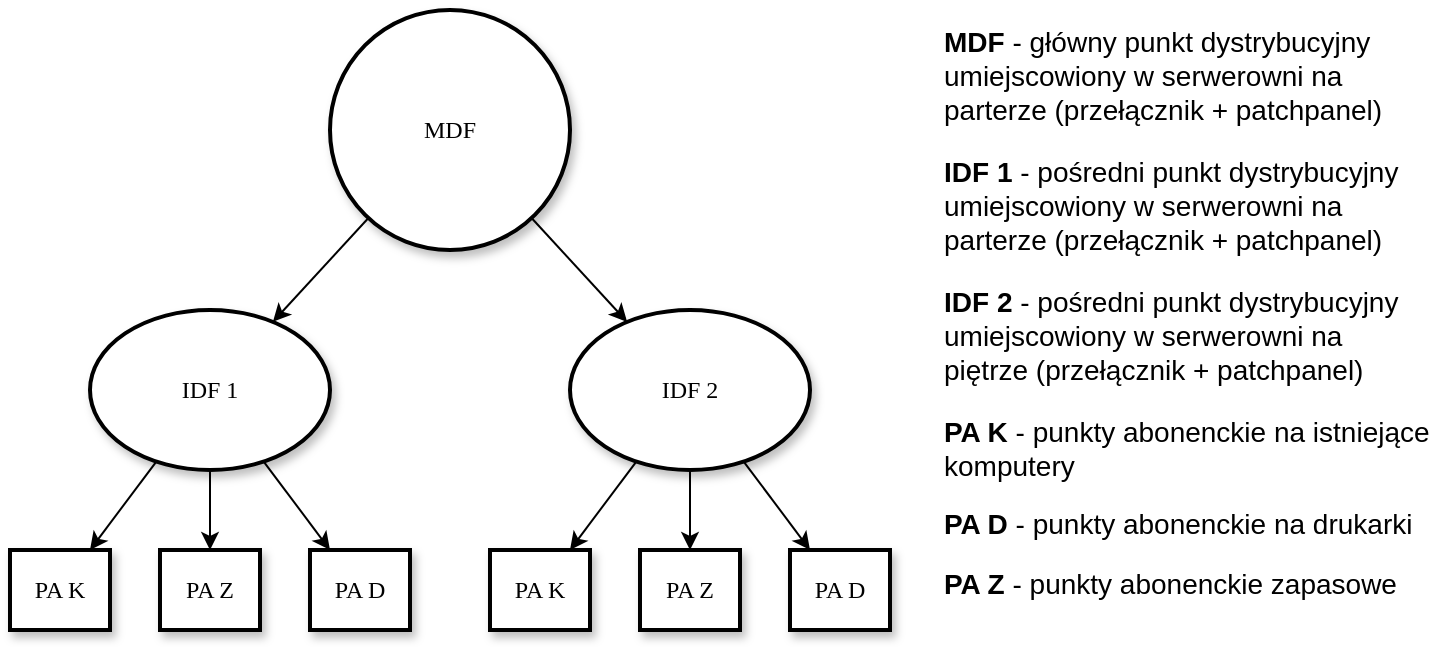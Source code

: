 <mxfile version="26.0.8">
  <diagram name="Page-1" id="ad52d381-51e7-2e0d-a935-2d0ddd2fd229">
    <mxGraphModel dx="2682" dy="750" grid="1" gridSize="10" guides="1" tooltips="1" connect="1" arrows="1" fold="1" page="1" pageScale="1" pageWidth="1100" pageHeight="850" background="none" math="0" shadow="0">
      <root>
        <mxCell id="0" />
        <mxCell id="1" parent="0" />
        <mxCell id="GzppEULCzXmEJpfFBmxU-16" style="rounded=0;orthogonalLoop=1;jettySize=auto;html=1;" parent="1" source="GzppEULCzXmEJpfFBmxU-1" target="GzppEULCzXmEJpfFBmxU-11" edge="1">
          <mxGeometry relative="1" as="geometry" />
        </mxCell>
        <mxCell id="GzppEULCzXmEJpfFBmxU-17" style="rounded=0;orthogonalLoop=1;jettySize=auto;html=1;" parent="1" source="GzppEULCzXmEJpfFBmxU-1" target="GzppEULCzXmEJpfFBmxU-10" edge="1">
          <mxGeometry relative="1" as="geometry" />
        </mxCell>
        <mxCell id="fDCopVuevZ0r1GBepl3w-3" style="edgeStyle=orthogonalEdgeStyle;rounded=0;orthogonalLoop=1;jettySize=auto;html=1;" edge="1" parent="1" source="GzppEULCzXmEJpfFBmxU-1" target="fDCopVuevZ0r1GBepl3w-2">
          <mxGeometry relative="1" as="geometry" />
        </mxCell>
        <mxCell id="GzppEULCzXmEJpfFBmxU-1" value="IDF 2" style="ellipse;whiteSpace=wrap;html=1;rounded=1;shadow=1;comic=0;labelBackgroundColor=none;strokeWidth=2;fontFamily=Verdana;fontSize=12;align=center;" parent="1" vertex="1">
          <mxGeometry x="-460" y="200" width="120" height="80" as="geometry" />
        </mxCell>
        <mxCell id="GzppEULCzXmEJpfFBmxU-12" style="rounded=0;orthogonalLoop=1;jettySize=auto;html=1;" parent="1" source="GzppEULCzXmEJpfFBmxU-2" target="GzppEULCzXmEJpfFBmxU-1" edge="1">
          <mxGeometry relative="1" as="geometry" />
        </mxCell>
        <mxCell id="GzppEULCzXmEJpfFBmxU-13" style="rounded=0;orthogonalLoop=1;jettySize=auto;html=1;" parent="1" source="GzppEULCzXmEJpfFBmxU-2" target="GzppEULCzXmEJpfFBmxU-3" edge="1">
          <mxGeometry relative="1" as="geometry" />
        </mxCell>
        <mxCell id="GzppEULCzXmEJpfFBmxU-2" value="MDF" style="ellipse;whiteSpace=wrap;html=1;rounded=1;shadow=1;comic=0;labelBackgroundColor=none;strokeWidth=2;fontFamily=Verdana;fontSize=12;align=center;" parent="1" vertex="1">
          <mxGeometry x="-580" y="50" width="120" height="120" as="geometry" />
        </mxCell>
        <mxCell id="GzppEULCzXmEJpfFBmxU-14" style="rounded=0;orthogonalLoop=1;jettySize=auto;html=1;" parent="1" source="GzppEULCzXmEJpfFBmxU-3" target="GzppEULCzXmEJpfFBmxU-4" edge="1">
          <mxGeometry relative="1" as="geometry" />
        </mxCell>
        <mxCell id="GzppEULCzXmEJpfFBmxU-15" style="rounded=0;orthogonalLoop=1;jettySize=auto;html=1;" parent="1" source="GzppEULCzXmEJpfFBmxU-3" target="GzppEULCzXmEJpfFBmxU-9" edge="1">
          <mxGeometry relative="1" as="geometry" />
        </mxCell>
        <mxCell id="fDCopVuevZ0r1GBepl3w-4" style="edgeStyle=orthogonalEdgeStyle;rounded=0;orthogonalLoop=1;jettySize=auto;html=1;" edge="1" parent="1" source="GzppEULCzXmEJpfFBmxU-3" target="fDCopVuevZ0r1GBepl3w-1">
          <mxGeometry relative="1" as="geometry" />
        </mxCell>
        <mxCell id="GzppEULCzXmEJpfFBmxU-3" value="IDF 1" style="ellipse;whiteSpace=wrap;html=1;rounded=1;shadow=1;comic=0;labelBackgroundColor=none;strokeWidth=2;fontFamily=Verdana;fontSize=12;align=center;" parent="1" vertex="1">
          <mxGeometry x="-700" y="200" width="120" height="80" as="geometry" />
        </mxCell>
        <mxCell id="GzppEULCzXmEJpfFBmxU-4" value="PA K" style="whiteSpace=wrap;html=1;rounded=1;shadow=1;comic=0;labelBackgroundColor=none;strokeWidth=2;fontFamily=Verdana;fontSize=12;align=center;arcSize=0;" parent="1" vertex="1">
          <mxGeometry x="-740" y="320" width="50" height="40" as="geometry" />
        </mxCell>
        <mxCell id="GzppEULCzXmEJpfFBmxU-9" value="PA D" style="whiteSpace=wrap;html=1;rounded=1;shadow=1;comic=0;labelBackgroundColor=none;strokeWidth=2;fontFamily=Verdana;fontSize=12;align=center;arcSize=0;" parent="1" vertex="1">
          <mxGeometry x="-590" y="320" width="50" height="40" as="geometry" />
        </mxCell>
        <mxCell id="GzppEULCzXmEJpfFBmxU-10" value="PA K" style="whiteSpace=wrap;html=1;rounded=1;shadow=1;comic=0;labelBackgroundColor=none;strokeWidth=2;fontFamily=Verdana;fontSize=12;align=center;arcSize=0;" parent="1" vertex="1">
          <mxGeometry x="-500" y="320" width="50" height="40" as="geometry" />
        </mxCell>
        <mxCell id="GzppEULCzXmEJpfFBmxU-11" value="PA D" style="whiteSpace=wrap;html=1;rounded=1;shadow=1;comic=0;labelBackgroundColor=none;strokeWidth=2;fontFamily=Verdana;fontSize=12;align=center;arcSize=0;" parent="1" vertex="1">
          <mxGeometry x="-350" y="320" width="50" height="40" as="geometry" />
        </mxCell>
        <mxCell id="GzppEULCzXmEJpfFBmxU-18" value="" style="shape=table;startSize=0;container=1;collapsible=0;childLayout=tableLayout;fontSize=11;fillColor=none;strokeColor=none;" parent="1" vertex="1">
          <mxGeometry x="-280" y="50" width="250" height="302.0" as="geometry" />
        </mxCell>
        <mxCell id="GzppEULCzXmEJpfFBmxU-19" value="" style="shape=tableRow;horizontal=0;startSize=0;swimlaneHead=0;swimlaneBody=0;strokeColor=inherit;top=0;left=0;bottom=0;right=0;collapsible=0;dropTarget=0;fillColor=none;points=[[0,0.5],[1,0.5]];portConstraint=eastwest;fontSize=16;" parent="GzppEULCzXmEJpfFBmxU-18" vertex="1">
          <mxGeometry width="250" height="65" as="geometry" />
        </mxCell>
        <mxCell id="GzppEULCzXmEJpfFBmxU-20" value="&lt;font style=&quot;font-size: 14px;&quot;&gt;&lt;b&gt;MDF&lt;/b&gt; - główny punkt dystrybucyjny umiejscowiony w serwerowni na parterze (przełącznik + patchpanel)&lt;/font&gt;" style="shape=partialRectangle;html=1;whiteSpace=wrap;connectable=0;strokeColor=inherit;overflow=hidden;fillColor=none;top=0;left=0;bottom=0;right=0;pointerEvents=1;fontSize=12;align=left;spacingLeft=5;" parent="GzppEULCzXmEJpfFBmxU-19" vertex="1">
          <mxGeometry width="250" height="65" as="geometry">
            <mxRectangle width="250" height="65" as="alternateBounds" />
          </mxGeometry>
        </mxCell>
        <mxCell id="GzppEULCzXmEJpfFBmxU-21" value="" style="shape=tableRow;horizontal=0;startSize=0;swimlaneHead=0;swimlaneBody=0;strokeColor=inherit;top=0;left=0;bottom=0;right=0;collapsible=0;dropTarget=0;fillColor=none;points=[[0,0.5],[1,0.5]];portConstraint=eastwest;fontSize=16;" parent="GzppEULCzXmEJpfFBmxU-18" vertex="1">
          <mxGeometry y="65" width="250" height="65" as="geometry" />
        </mxCell>
        <mxCell id="GzppEULCzXmEJpfFBmxU-22" value="&lt;font style=&quot;font-size: 14px;&quot;&gt;&lt;b&gt;IDF 1&lt;/b&gt; - pośredni punkt dystrybucyjny umiejscowiony w serwerowni na parterze (przełącznik + patchpanel)&lt;br&gt;&lt;/font&gt;" style="shape=partialRectangle;html=1;whiteSpace=wrap;connectable=0;strokeColor=inherit;overflow=hidden;fillColor=none;top=0;left=0;bottom=0;right=0;pointerEvents=1;fontSize=12;align=left;spacingLeft=5;" parent="GzppEULCzXmEJpfFBmxU-21" vertex="1">
          <mxGeometry width="250" height="65" as="geometry">
            <mxRectangle width="250" height="65" as="alternateBounds" />
          </mxGeometry>
        </mxCell>
        <mxCell id="GzppEULCzXmEJpfFBmxU-23" value="" style="shape=tableRow;horizontal=0;startSize=0;swimlaneHead=0;swimlaneBody=0;strokeColor=inherit;top=0;left=0;bottom=0;right=0;collapsible=0;dropTarget=0;fillColor=none;points=[[0,0.5],[1,0.5]];portConstraint=eastwest;fontSize=16;" parent="GzppEULCzXmEJpfFBmxU-18" vertex="1">
          <mxGeometry y="130" width="250" height="65" as="geometry" />
        </mxCell>
        <mxCell id="GzppEULCzXmEJpfFBmxU-24" value="&lt;font style=&quot;font-size: 14px;&quot;&gt;&lt;b&gt;IDF 2&lt;/b&gt; - pośredni punkt dystrybucyjny umiejscowiony w serwerowni na piętrze (przełącznik + patchpanel)&lt;br&gt;&lt;/font&gt;" style="shape=partialRectangle;html=1;whiteSpace=wrap;connectable=0;strokeColor=inherit;overflow=hidden;fillColor=none;top=0;left=0;bottom=0;right=0;pointerEvents=1;fontSize=12;align=left;spacingLeft=5;" parent="GzppEULCzXmEJpfFBmxU-23" vertex="1">
          <mxGeometry width="250" height="65" as="geometry">
            <mxRectangle width="250" height="65" as="alternateBounds" />
          </mxGeometry>
        </mxCell>
        <mxCell id="GzppEULCzXmEJpfFBmxU-25" style="shape=tableRow;horizontal=0;startSize=0;swimlaneHead=0;swimlaneBody=0;strokeColor=inherit;top=0;left=0;bottom=0;right=0;collapsible=0;dropTarget=0;fillColor=none;points=[[0,0.5],[1,0.5]];portConstraint=eastwest;fontSize=16;" parent="GzppEULCzXmEJpfFBmxU-18" vertex="1">
          <mxGeometry y="195" width="250" height="47" as="geometry" />
        </mxCell>
        <mxCell id="GzppEULCzXmEJpfFBmxU-26" value="&lt;font style=&quot;font-size: 14px;&quot;&gt;&lt;b&gt;PA K&lt;/b&gt; - punkty abonenckie na istniejące komputery&lt;br&gt;&lt;/font&gt;" style="shape=partialRectangle;html=1;whiteSpace=wrap;connectable=0;strokeColor=inherit;overflow=hidden;fillColor=none;top=0;left=0;bottom=0;right=0;pointerEvents=1;fontSize=12;align=left;spacingLeft=5;" parent="GzppEULCzXmEJpfFBmxU-25" vertex="1">
          <mxGeometry width="250" height="47" as="geometry">
            <mxRectangle width="250" height="47" as="alternateBounds" />
          </mxGeometry>
        </mxCell>
        <mxCell id="GzppEULCzXmEJpfFBmxU-36" style="shape=tableRow;horizontal=0;startSize=0;swimlaneHead=0;swimlaneBody=0;strokeColor=inherit;top=0;left=0;bottom=0;right=0;collapsible=0;dropTarget=0;fillColor=none;points=[[0,0.5],[1,0.5]];portConstraint=eastwest;fontSize=16;" parent="GzppEULCzXmEJpfFBmxU-18" vertex="1">
          <mxGeometry y="242" width="250" height="30" as="geometry" />
        </mxCell>
        <mxCell id="GzppEULCzXmEJpfFBmxU-37" value="&lt;font style=&quot;font-size: 14px;&quot;&gt;&lt;b&gt;PA D&lt;/b&gt; - punkty abonenckie na drukarki&lt;br&gt;&lt;/font&gt;" style="shape=partialRectangle;html=1;whiteSpace=wrap;connectable=0;strokeColor=inherit;overflow=hidden;fillColor=none;top=0;left=0;bottom=0;right=0;pointerEvents=1;fontSize=12;align=left;spacingLeft=5;" parent="GzppEULCzXmEJpfFBmxU-36" vertex="1">
          <mxGeometry width="250" height="30" as="geometry">
            <mxRectangle width="250" height="30" as="alternateBounds" />
          </mxGeometry>
        </mxCell>
        <mxCell id="fDCopVuevZ0r1GBepl3w-5" style="shape=tableRow;horizontal=0;startSize=0;swimlaneHead=0;swimlaneBody=0;strokeColor=inherit;top=0;left=0;bottom=0;right=0;collapsible=0;dropTarget=0;fillColor=none;points=[[0,0.5],[1,0.5]];portConstraint=eastwest;fontSize=16;" vertex="1" parent="GzppEULCzXmEJpfFBmxU-18">
          <mxGeometry y="272" width="250" height="30" as="geometry" />
        </mxCell>
        <mxCell id="fDCopVuevZ0r1GBepl3w-6" value="&lt;font style=&quot;font-size: 14px;&quot;&gt;&lt;b&gt;PA Z&lt;/b&gt; - punkty abonenckie zapasowe&lt;br&gt;&lt;/font&gt;" style="shape=partialRectangle;html=1;whiteSpace=wrap;connectable=0;strokeColor=inherit;overflow=hidden;fillColor=none;top=0;left=0;bottom=0;right=0;pointerEvents=1;fontSize=12;align=left;spacingLeft=5;" vertex="1" parent="fDCopVuevZ0r1GBepl3w-5">
          <mxGeometry width="250" height="30" as="geometry">
            <mxRectangle width="250" height="30" as="alternateBounds" />
          </mxGeometry>
        </mxCell>
        <mxCell id="fDCopVuevZ0r1GBepl3w-1" value="PA Z" style="whiteSpace=wrap;html=1;rounded=1;shadow=1;comic=0;labelBackgroundColor=none;strokeWidth=2;fontFamily=Verdana;fontSize=12;align=center;arcSize=0;" vertex="1" parent="1">
          <mxGeometry x="-665" y="320" width="50" height="40" as="geometry" />
        </mxCell>
        <mxCell id="fDCopVuevZ0r1GBepl3w-2" value="PA Z" style="whiteSpace=wrap;html=1;rounded=1;shadow=1;comic=0;labelBackgroundColor=none;strokeWidth=2;fontFamily=Verdana;fontSize=12;align=center;arcSize=0;" vertex="1" parent="1">
          <mxGeometry x="-425" y="320" width="50" height="40" as="geometry" />
        </mxCell>
      </root>
    </mxGraphModel>
  </diagram>
</mxfile>
